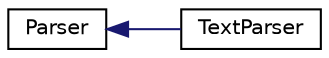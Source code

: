 digraph "Graphical Class Hierarchy"
{
  edge [fontname="Helvetica",fontsize="10",labelfontname="Helvetica",labelfontsize="10"];
  node [fontname="Helvetica",fontsize="10",shape=record];
  rankdir="LR";
  Node1 [label="Parser",height=0.2,width=0.4,color="black", fillcolor="white", style="filled",URL="$classParser.html"];
  Node1 -> Node2 [dir="back",color="midnightblue",fontsize="10",style="solid",fontname="Helvetica"];
  Node2 [label="TextParser",height=0.2,width=0.4,color="black", fillcolor="white", style="filled",URL="$classTextParser.html"];
}
